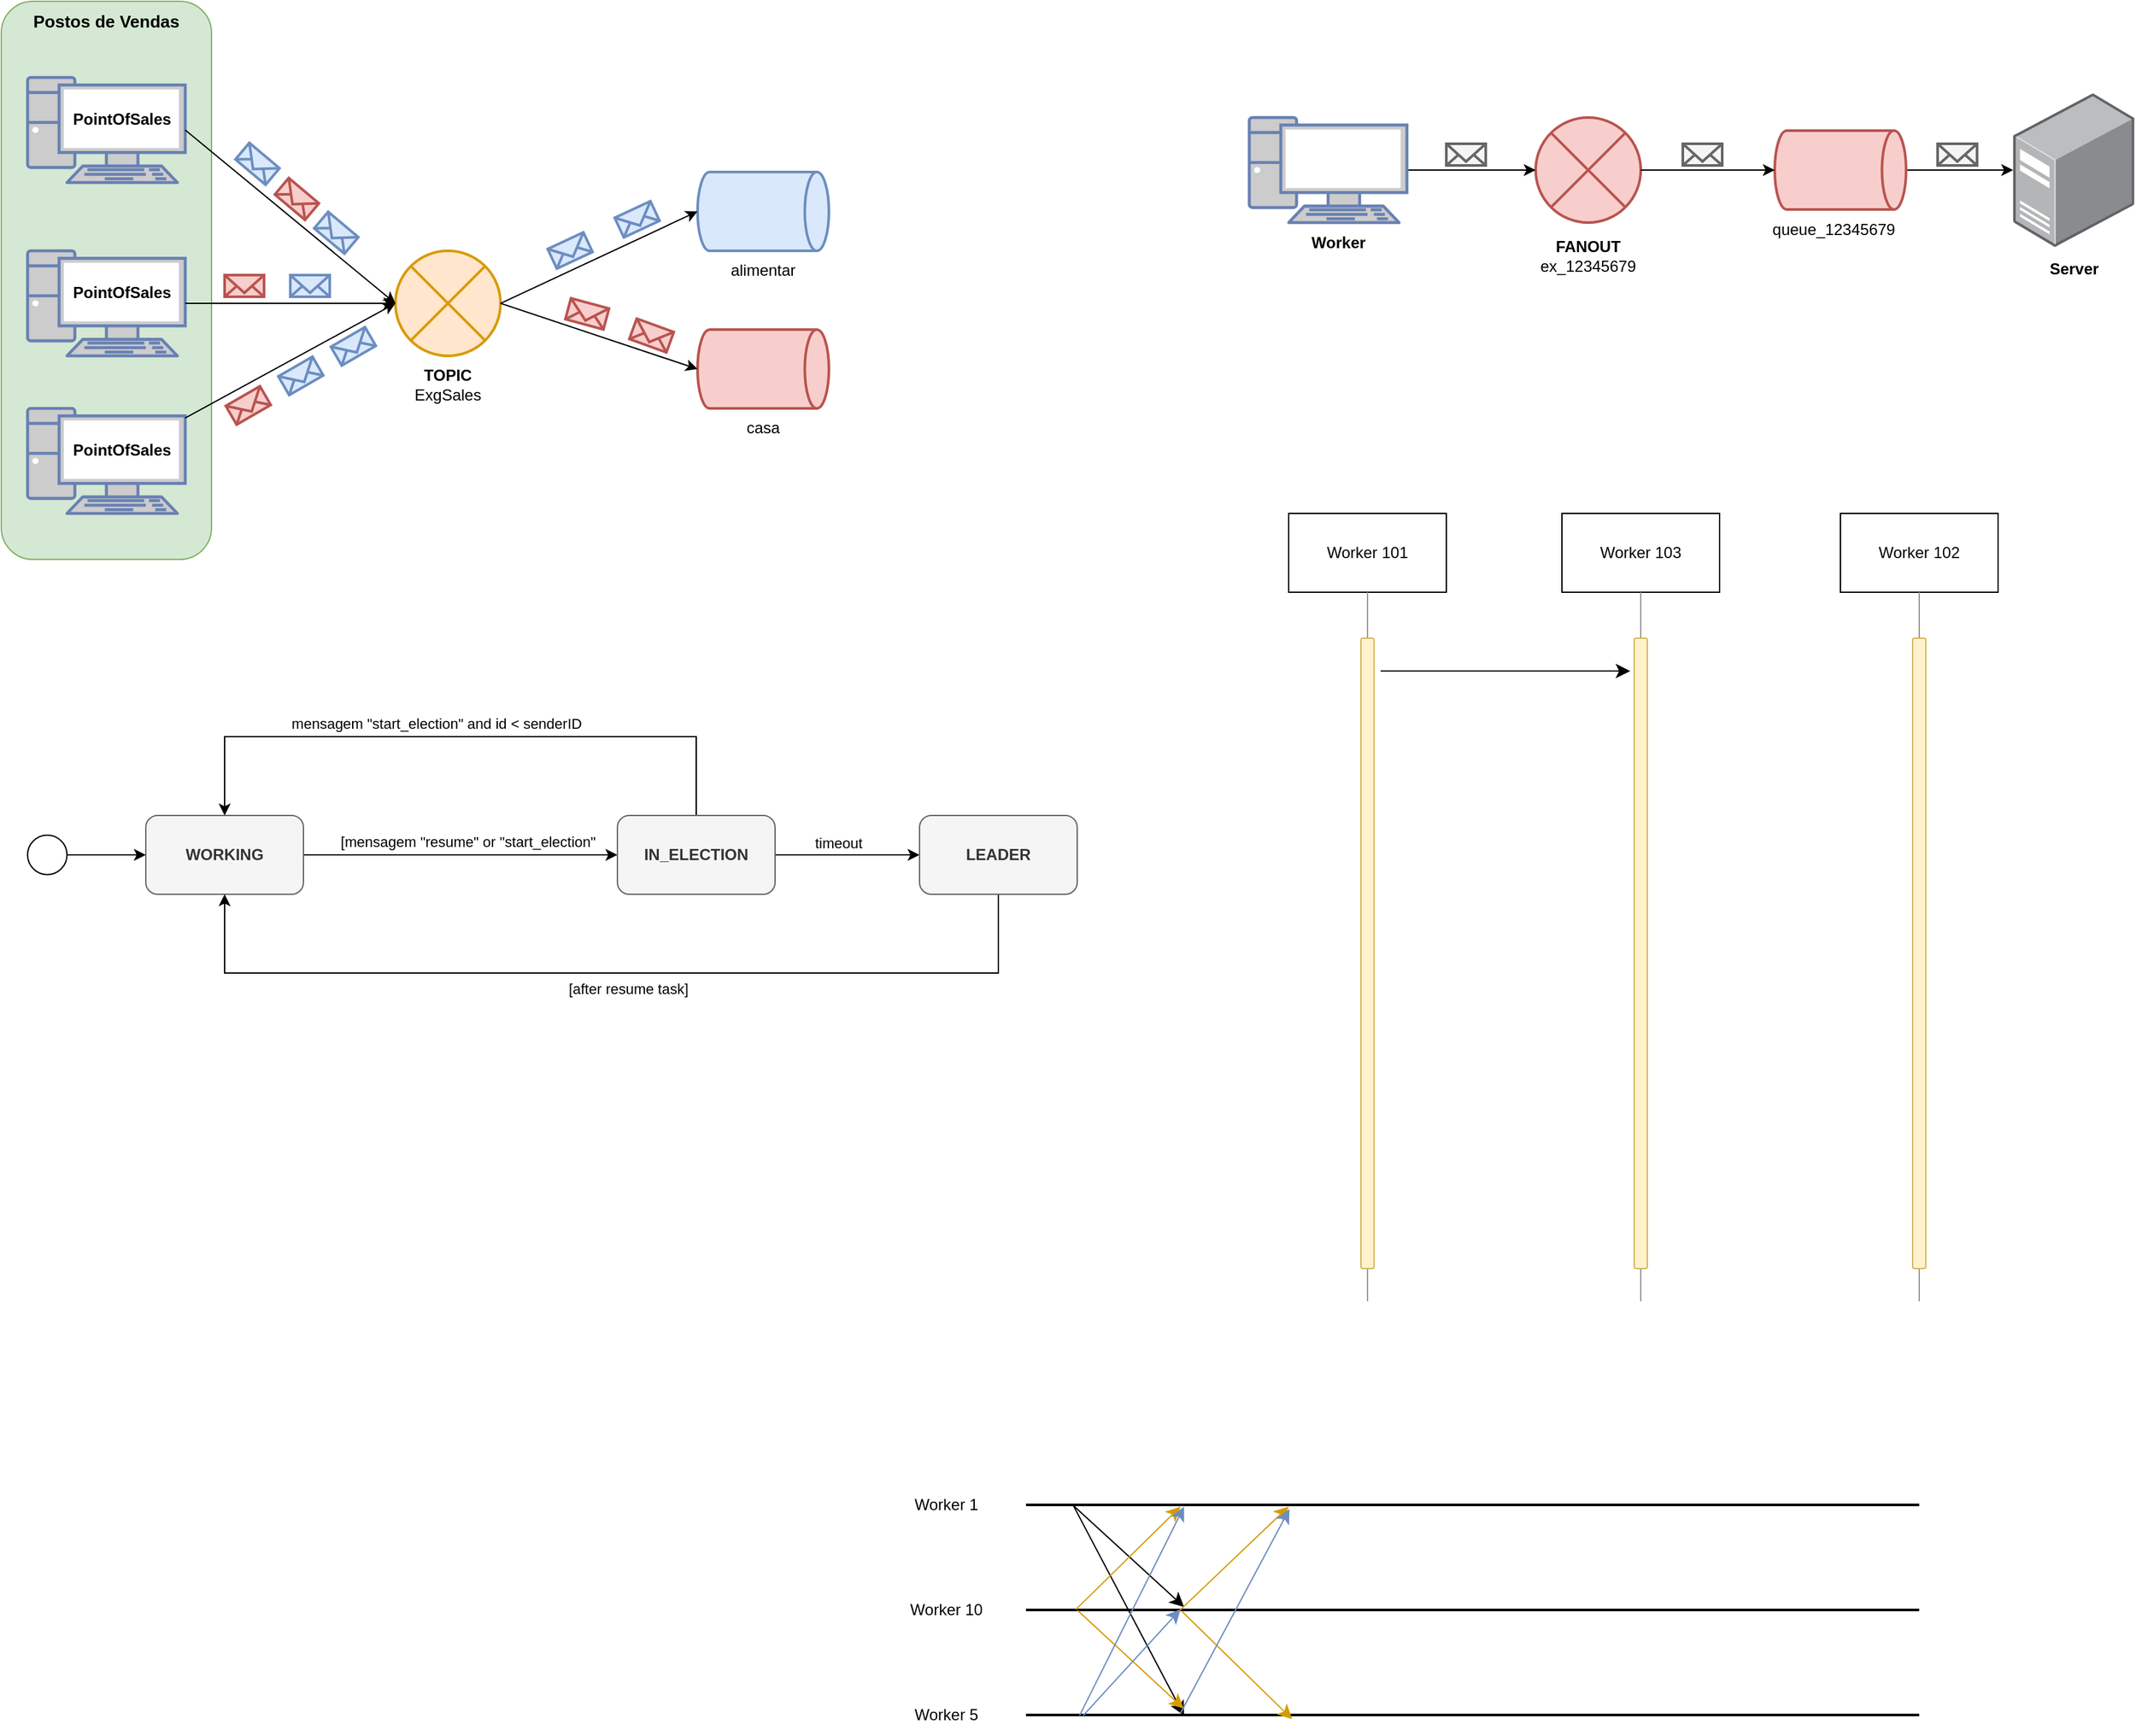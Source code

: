 <mxfile version="22.1.8" type="device">
  <diagram name="Page-1" id="a8V_CfgVgJXDA10CIf-b">
    <mxGraphModel dx="1304" dy="720" grid="1" gridSize="10" guides="1" tooltips="1" connect="1" arrows="1" fold="1" page="1" pageScale="1" pageWidth="850" pageHeight="1100" math="0" shadow="0">
      <root>
        <mxCell id="0" />
        <mxCell id="1" parent="0" />
        <mxCell id="sj15twGNSAmVVpdZNBT5-38" value="" style="rounded=1;whiteSpace=wrap;html=1;rotation=90;fillColor=#d5e8d4;strokeColor=#82b366;" parent="1" vertex="1">
          <mxGeometry x="-72.5" y="142.5" width="425" height="160" as="geometry" />
        </mxCell>
        <mxCell id="sj15twGNSAmVVpdZNBT5-4" value="&lt;font style=&quot;font-size: 13px;&quot;&gt;Postos de Vendas&lt;/font&gt;" style="text;html=1;strokeColor=none;fillColor=none;align=center;verticalAlign=middle;whiteSpace=wrap;rounded=0;fontStyle=1" parent="1" vertex="1">
          <mxGeometry x="80" y="10" width="120" height="30" as="geometry" />
        </mxCell>
        <mxCell id="sj15twGNSAmVVpdZNBT5-6" value="" style="group" parent="1" vertex="1" connectable="0">
          <mxGeometry x="80" y="68" width="120" height="80" as="geometry" />
        </mxCell>
        <mxCell id="sj15twGNSAmVVpdZNBT5-1" value="" style="fontColor=#0066CC;verticalAlign=top;verticalLabelPosition=bottom;labelPosition=center;align=center;html=1;outlineConnect=0;fillColor=#CCCCCC;strokeColor=#6881B3;gradientColor=none;gradientDirection=north;strokeWidth=2;shape=mxgraph.networks.pc;" parent="sj15twGNSAmVVpdZNBT5-6" vertex="1">
          <mxGeometry width="120" height="80" as="geometry" />
        </mxCell>
        <mxCell id="sj15twGNSAmVVpdZNBT5-5" value="&lt;b&gt;PointOfSales&lt;/b&gt;" style="text;html=1;strokeColor=none;fillColor=none;align=center;verticalAlign=middle;whiteSpace=wrap;rounded=0;" parent="sj15twGNSAmVVpdZNBT5-6" vertex="1">
          <mxGeometry x="42" y="17" width="60" height="30" as="geometry" />
        </mxCell>
        <mxCell id="sj15twGNSAmVVpdZNBT5-7" value="" style="group" parent="1" vertex="1" connectable="0">
          <mxGeometry x="80" y="200" width="120" height="80" as="geometry" />
        </mxCell>
        <mxCell id="sj15twGNSAmVVpdZNBT5-8" value="" style="fontColor=#0066CC;verticalAlign=top;verticalLabelPosition=bottom;labelPosition=center;align=center;html=1;outlineConnect=0;fillColor=#CCCCCC;strokeColor=#6881B3;gradientColor=none;gradientDirection=north;strokeWidth=2;shape=mxgraph.networks.pc;" parent="sj15twGNSAmVVpdZNBT5-7" vertex="1">
          <mxGeometry width="120" height="80" as="geometry" />
        </mxCell>
        <mxCell id="sj15twGNSAmVVpdZNBT5-9" value="&lt;b&gt;PointOfSales&lt;/b&gt;" style="text;html=1;strokeColor=none;fillColor=none;align=center;verticalAlign=middle;whiteSpace=wrap;rounded=0;" parent="sj15twGNSAmVVpdZNBT5-7" vertex="1">
          <mxGeometry x="42" y="17" width="60" height="30" as="geometry" />
        </mxCell>
        <mxCell id="sj15twGNSAmVVpdZNBT5-10" value="" style="group" parent="1" vertex="1" connectable="0">
          <mxGeometry x="80" y="320" width="120" height="80" as="geometry" />
        </mxCell>
        <mxCell id="sj15twGNSAmVVpdZNBT5-11" value="" style="fontColor=#0066CC;verticalAlign=top;verticalLabelPosition=bottom;labelPosition=center;align=center;html=1;outlineConnect=0;fillColor=#CCCCCC;strokeColor=#6881B3;gradientColor=none;gradientDirection=north;strokeWidth=2;shape=mxgraph.networks.pc;" parent="sj15twGNSAmVVpdZNBT5-10" vertex="1">
          <mxGeometry width="120" height="80" as="geometry" />
        </mxCell>
        <mxCell id="sj15twGNSAmVVpdZNBT5-12" value="&lt;b&gt;PointOfSales&lt;/b&gt;" style="text;html=1;strokeColor=none;fillColor=none;align=center;verticalAlign=middle;whiteSpace=wrap;rounded=0;" parent="sj15twGNSAmVVpdZNBT5-10" vertex="1">
          <mxGeometry x="42" y="17" width="60" height="30" as="geometry" />
        </mxCell>
        <mxCell id="sj15twGNSAmVVpdZNBT5-16" value="&lt;" style="group" parent="1" vertex="1" connectable="0">
          <mxGeometry x="360" y="200" width="80" height="80" as="geometry" />
        </mxCell>
        <mxCell id="sj15twGNSAmVVpdZNBT5-13" value="" style="ellipse;whiteSpace=wrap;html=1;aspect=fixed;fillColor=#ffe6cc;strokeColor=#d79b00;strokeWidth=2;" parent="sj15twGNSAmVVpdZNBT5-16" vertex="1">
          <mxGeometry width="80" height="80" as="geometry" />
        </mxCell>
        <mxCell id="sj15twGNSAmVVpdZNBT5-14" value="" style="endArrow=none;html=1;rounded=0;entryX=1;entryY=0;entryDx=0;entryDy=0;exitX=0;exitY=1;exitDx=0;exitDy=0;strokeColor=#D79B00;strokeWidth=2;" parent="sj15twGNSAmVVpdZNBT5-16" source="sj15twGNSAmVVpdZNBT5-13" target="sj15twGNSAmVVpdZNBT5-13" edge="1">
          <mxGeometry width="50" height="50" relative="1" as="geometry">
            <mxPoint x="15" y="70" as="sourcePoint" />
            <mxPoint x="65" y="20" as="targetPoint" />
          </mxGeometry>
        </mxCell>
        <mxCell id="sj15twGNSAmVVpdZNBT5-15" value="" style="endArrow=none;html=1;rounded=0;entryX=1;entryY=1;entryDx=0;entryDy=0;exitX=0;exitY=0;exitDx=0;exitDy=0;strokeColor=#D79B00;strokeWidth=2;" parent="sj15twGNSAmVVpdZNBT5-16" source="sj15twGNSAmVVpdZNBT5-13" target="sj15twGNSAmVVpdZNBT5-13" edge="1">
          <mxGeometry width="50" height="50" relative="1" as="geometry">
            <mxPoint x="-40" y="140" as="sourcePoint" />
            <mxPoint x="10" y="90" as="targetPoint" />
          </mxGeometry>
        </mxCell>
        <mxCell id="sj15twGNSAmVVpdZNBT5-18" value="&lt;b&gt;TOPIC&lt;/b&gt;&lt;br&gt;ExgSales" style="text;html=1;strokeColor=none;fillColor=none;align=center;verticalAlign=middle;whiteSpace=wrap;rounded=0;" parent="1" vertex="1">
          <mxGeometry x="370" y="287" width="60" height="30" as="geometry" />
        </mxCell>
        <mxCell id="sj15twGNSAmVVpdZNBT5-20" style="rounded=0;orthogonalLoop=1;jettySize=auto;html=1;exitX=1;exitY=0.5;exitDx=0;exitDy=0;exitPerimeter=0;entryX=0;entryY=0.5;entryDx=0;entryDy=0;" parent="1" source="sj15twGNSAmVVpdZNBT5-1" target="sj15twGNSAmVVpdZNBT5-13" edge="1">
          <mxGeometry relative="1" as="geometry" />
        </mxCell>
        <mxCell id="sj15twGNSAmVVpdZNBT5-22" value="" style="endArrow=classic;html=1;rounded=0;exitX=1;exitY=0.5;exitDx=0;exitDy=0;exitPerimeter=0;entryX=0;entryY=0.5;entryDx=0;entryDy=0;" parent="1" source="sj15twGNSAmVVpdZNBT5-8" target="sj15twGNSAmVVpdZNBT5-13" edge="1">
          <mxGeometry width="50" height="50" relative="1" as="geometry">
            <mxPoint x="280" y="350" as="sourcePoint" />
            <mxPoint x="430" y="460" as="targetPoint" />
          </mxGeometry>
        </mxCell>
        <mxCell id="sj15twGNSAmVVpdZNBT5-23" value="" style="endArrow=classic;html=1;rounded=0;entryX=0;entryY=0.5;entryDx=0;entryDy=0;" parent="1" source="sj15twGNSAmVVpdZNBT5-11" target="sj15twGNSAmVVpdZNBT5-13" edge="1">
          <mxGeometry width="50" height="50" relative="1" as="geometry">
            <mxPoint x="400" y="320" as="sourcePoint" />
            <mxPoint x="450" y="270" as="targetPoint" />
          </mxGeometry>
        </mxCell>
        <mxCell id="sj15twGNSAmVVpdZNBT5-27" value="" style="strokeWidth=2;html=1;shape=mxgraph.flowchart.direct_data;whiteSpace=wrap;fillColor=#dae8fc;strokeColor=#6c8ebf;" parent="1" vertex="1">
          <mxGeometry x="590" y="140" width="100" height="60" as="geometry" />
        </mxCell>
        <mxCell id="sj15twGNSAmVVpdZNBT5-28" value="alimentar" style="text;html=1;strokeColor=none;fillColor=none;align=center;verticalAlign=middle;whiteSpace=wrap;rounded=0;" parent="1" vertex="1">
          <mxGeometry x="610" y="200" width="60" height="30" as="geometry" />
        </mxCell>
        <mxCell id="sj15twGNSAmVVpdZNBT5-29" value="casa" style="text;html=1;strokeColor=none;fillColor=none;align=center;verticalAlign=middle;whiteSpace=wrap;rounded=0;" parent="1" vertex="1">
          <mxGeometry x="610" y="320" width="60" height="30" as="geometry" />
        </mxCell>
        <mxCell id="sj15twGNSAmVVpdZNBT5-30" value="" style="strokeWidth=2;html=1;shape=mxgraph.flowchart.direct_data;whiteSpace=wrap;fillColor=#f8cecc;strokeColor=#b85450;" parent="1" vertex="1">
          <mxGeometry x="590" y="260" width="100" height="60" as="geometry" />
        </mxCell>
        <mxCell id="sj15twGNSAmVVpdZNBT5-31" value="" style="endArrow=classic;html=1;rounded=0;exitX=1;exitY=0.5;exitDx=0;exitDy=0;entryX=0;entryY=0.5;entryDx=0;entryDy=0;entryPerimeter=0;" parent="1" source="sj15twGNSAmVVpdZNBT5-13" target="sj15twGNSAmVVpdZNBT5-27" edge="1">
          <mxGeometry width="50" height="50" relative="1" as="geometry">
            <mxPoint x="470" y="180" as="sourcePoint" />
            <mxPoint x="520" y="130" as="targetPoint" />
          </mxGeometry>
        </mxCell>
        <mxCell id="sj15twGNSAmVVpdZNBT5-32" value="" style="endArrow=classic;html=1;rounded=0;exitX=1;exitY=0.5;exitDx=0;exitDy=0;entryX=0;entryY=0.5;entryDx=0;entryDy=0;entryPerimeter=0;" parent="1" source="sj15twGNSAmVVpdZNBT5-13" target="sj15twGNSAmVVpdZNBT5-30" edge="1">
          <mxGeometry width="50" height="50" relative="1" as="geometry">
            <mxPoint x="490" y="420" as="sourcePoint" />
            <mxPoint x="540" y="370" as="targetPoint" />
          </mxGeometry>
        </mxCell>
        <mxCell id="sj15twGNSAmVVpdZNBT5-33" value="" style="html=1;verticalLabelPosition=bottom;align=center;labelBackgroundColor=#ffffff;verticalAlign=top;strokeWidth=2;strokeColor=#6c8ebf;shadow=0;dashed=0;shape=mxgraph.ios7.icons.mail;rotation=40;fillColor=#dae8fc;" parent="1" vertex="1">
          <mxGeometry x="300" y="178" width="30" height="16.5" as="geometry" />
        </mxCell>
        <mxCell id="sj15twGNSAmVVpdZNBT5-34" value="" style="html=1;verticalLabelPosition=bottom;align=center;labelBackgroundColor=#ffffff;verticalAlign=top;strokeWidth=2;strokeColor=#6c8ebf;shadow=0;dashed=0;shape=mxgraph.ios7.icons.mail;rotation=0;fillColor=#dae8fc;" parent="1" vertex="1">
          <mxGeometry x="280" y="218.5" width="30" height="16.5" as="geometry" />
        </mxCell>
        <mxCell id="sj15twGNSAmVVpdZNBT5-36" value="" style="html=1;verticalLabelPosition=bottom;align=center;labelBackgroundColor=#ffffff;verticalAlign=top;strokeWidth=2;strokeColor=#b85450;shadow=0;dashed=0;shape=mxgraph.ios7.icons.mail;rotation=-30;fillColor=#f8cecc;" parent="1" vertex="1">
          <mxGeometry x="233" y="309.5" width="30" height="16.5" as="geometry" />
        </mxCell>
        <mxCell id="sj15twGNSAmVVpdZNBT5-39" value="" style="html=1;verticalLabelPosition=bottom;align=center;labelBackgroundColor=#ffffff;verticalAlign=top;strokeWidth=2;strokeColor=#b85450;shadow=0;dashed=0;shape=mxgraph.ios7.icons.mail;rotation=0;fillColor=#f8cecc;" parent="1" vertex="1">
          <mxGeometry x="230" y="218.5" width="30" height="16.5" as="geometry" />
        </mxCell>
        <mxCell id="sj15twGNSAmVVpdZNBT5-40" value="" style="html=1;verticalLabelPosition=bottom;align=center;labelBackgroundColor=#ffffff;verticalAlign=top;strokeWidth=2;strokeColor=#b85450;shadow=0;dashed=0;shape=mxgraph.ios7.icons.mail;rotation=40;fillColor=#f8cecc;" parent="1" vertex="1">
          <mxGeometry x="270" y="152.25" width="30" height="16.5" as="geometry" />
        </mxCell>
        <mxCell id="sj15twGNSAmVVpdZNBT5-41" value="" style="html=1;verticalLabelPosition=bottom;align=center;labelBackgroundColor=#ffffff;verticalAlign=top;strokeWidth=2;strokeColor=#6c8ebf;shadow=0;dashed=0;shape=mxgraph.ios7.icons.mail;rotation=40;fillColor=#dae8fc;" parent="1" vertex="1">
          <mxGeometry x="240" y="125.5" width="30" height="16.5" as="geometry" />
        </mxCell>
        <mxCell id="sj15twGNSAmVVpdZNBT5-42" value="" style="html=1;verticalLabelPosition=bottom;align=center;labelBackgroundColor=#ffffff;verticalAlign=top;strokeWidth=2;strokeColor=#6c8ebf;shadow=0;dashed=0;shape=mxgraph.ios7.icons.mail;rotation=-30;fillColor=#dae8fc;" parent="1" vertex="1">
          <mxGeometry x="273" y="287" width="30" height="16.5" as="geometry" />
        </mxCell>
        <mxCell id="sj15twGNSAmVVpdZNBT5-43" value="" style="html=1;verticalLabelPosition=bottom;align=center;labelBackgroundColor=#ffffff;verticalAlign=top;strokeWidth=2;strokeColor=#6c8ebf;shadow=0;dashed=0;shape=mxgraph.ios7.icons.mail;rotation=-30;fillColor=#dae8fc;" parent="1" vertex="1">
          <mxGeometry x="313" y="264.5" width="30" height="16.5" as="geometry" />
        </mxCell>
        <mxCell id="sj15twGNSAmVVpdZNBT5-44" value="" style="html=1;verticalLabelPosition=bottom;align=center;labelBackgroundColor=#ffffff;verticalAlign=top;strokeWidth=2;strokeColor=#6c8ebf;shadow=0;dashed=0;shape=mxgraph.ios7.icons.mail;rotation=-25;fillColor=#dae8fc;" parent="1" vertex="1">
          <mxGeometry x="529" y="167.75" width="30" height="16.5" as="geometry" />
        </mxCell>
        <mxCell id="sj15twGNSAmVVpdZNBT5-45" value="" style="html=1;verticalLabelPosition=bottom;align=center;labelBackgroundColor=#ffffff;verticalAlign=top;strokeWidth=2;strokeColor=#6c8ebf;shadow=0;dashed=0;shape=mxgraph.ios7.icons.mail;rotation=-25;fillColor=#dae8fc;" parent="1" vertex="1">
          <mxGeometry x="478" y="191.5" width="30" height="16.5" as="geometry" />
        </mxCell>
        <mxCell id="sj15twGNSAmVVpdZNBT5-46" value="" style="html=1;verticalLabelPosition=bottom;align=center;labelBackgroundColor=#ffffff;verticalAlign=top;strokeWidth=2;strokeColor=#b85450;shadow=0;dashed=0;shape=mxgraph.ios7.icons.mail;rotation=20;fillColor=#f8cecc;" parent="1" vertex="1">
          <mxGeometry x="540" y="256.25" width="30" height="16.5" as="geometry" />
        </mxCell>
        <mxCell id="sj15twGNSAmVVpdZNBT5-47" value="" style="html=1;verticalLabelPosition=bottom;align=center;labelBackgroundColor=#ffffff;verticalAlign=top;strokeWidth=2;strokeColor=#b85450;shadow=0;dashed=0;shape=mxgraph.ios7.icons.mail;rotation=15;fillColor=#f8cecc;" parent="1" vertex="1">
          <mxGeometry x="491" y="239.75" width="30" height="16.5" as="geometry" />
        </mxCell>
        <mxCell id="6Te6nSp6kvVZIFbg21yk-3" value="&lt;" style="group" parent="1" vertex="1" connectable="0">
          <mxGeometry x="1228" y="98.5" width="80" height="80" as="geometry" />
        </mxCell>
        <mxCell id="6Te6nSp6kvVZIFbg21yk-4" value="" style="ellipse;whiteSpace=wrap;html=1;aspect=fixed;fillColor=#f8cecc;strokeColor=#b85450;strokeWidth=2;" parent="6Te6nSp6kvVZIFbg21yk-3" vertex="1">
          <mxGeometry width="80" height="80" as="geometry" />
        </mxCell>
        <mxCell id="6Te6nSp6kvVZIFbg21yk-5" value="" style="endArrow=none;html=1;rounded=0;entryX=1;entryY=0;entryDx=0;entryDy=0;exitX=0;exitY=1;exitDx=0;exitDy=0;strokeColor=#B85450;strokeWidth=2;fillColor=#d5e8d4;elbow=vertical;" parent="6Te6nSp6kvVZIFbg21yk-3" source="6Te6nSp6kvVZIFbg21yk-4" target="6Te6nSp6kvVZIFbg21yk-4" edge="1">
          <mxGeometry width="50" height="50" relative="1" as="geometry">
            <mxPoint x="15" y="70" as="sourcePoint" />
            <mxPoint x="65" y="20" as="targetPoint" />
          </mxGeometry>
        </mxCell>
        <mxCell id="6Te6nSp6kvVZIFbg21yk-6" value="" style="endArrow=none;html=1;rounded=0;entryX=1;entryY=1;entryDx=0;entryDy=0;exitX=0;exitY=0;exitDx=0;exitDy=0;strokeColor=#b85450;strokeWidth=2;elbow=vertical;fillColor=#f8cecc;" parent="6Te6nSp6kvVZIFbg21yk-3" source="6Te6nSp6kvVZIFbg21yk-4" target="6Te6nSp6kvVZIFbg21yk-4" edge="1">
          <mxGeometry width="50" height="50" relative="1" as="geometry">
            <mxPoint x="-40" y="140" as="sourcePoint" />
            <mxPoint x="10" y="90" as="targetPoint" />
          </mxGeometry>
        </mxCell>
        <mxCell id="6Te6nSp6kvVZIFbg21yk-7" value="&lt;b&gt;FANOUT&lt;/b&gt;&lt;br&gt;ex_12345679" style="text;html=1;strokeColor=none;fillColor=none;align=center;verticalAlign=middle;whiteSpace=wrap;rounded=0;" parent="1" vertex="1">
          <mxGeometry x="1238" y="188.5" width="60" height="30" as="geometry" />
        </mxCell>
        <mxCell id="6Te6nSp6kvVZIFbg21yk-17" style="edgeStyle=orthogonalEdgeStyle;rounded=0;orthogonalLoop=1;jettySize=auto;html=1;" parent="1" source="6Te6nSp6kvVZIFbg21yk-8" target="6Te6nSp6kvVZIFbg21yk-16" edge="1">
          <mxGeometry relative="1" as="geometry" />
        </mxCell>
        <mxCell id="6Te6nSp6kvVZIFbg21yk-8" value="" style="strokeWidth=2;html=1;shape=mxgraph.flowchart.direct_data;whiteSpace=wrap;fillColor=#f8cecc;strokeColor=#b85450;" parent="1" vertex="1">
          <mxGeometry x="1410" y="108.5" width="100" height="60" as="geometry" />
        </mxCell>
        <mxCell id="6Te6nSp6kvVZIFbg21yk-9" value="queue_12345679" style="text;html=1;strokeColor=none;fillColor=none;align=center;verticalAlign=middle;whiteSpace=wrap;rounded=0;" parent="1" vertex="1">
          <mxGeometry x="1390" y="168.5" width="130" height="30" as="geometry" />
        </mxCell>
        <mxCell id="6Te6nSp6kvVZIFbg21yk-10" style="edgeStyle=orthogonalEdgeStyle;rounded=0;orthogonalLoop=1;jettySize=auto;html=1;entryX=0;entryY=0.5;entryDx=0;entryDy=0;entryPerimeter=0;" parent="1" source="6Te6nSp6kvVZIFbg21yk-4" target="6Te6nSp6kvVZIFbg21yk-8" edge="1">
          <mxGeometry relative="1" as="geometry" />
        </mxCell>
        <mxCell id="6Te6nSp6kvVZIFbg21yk-11" value="" style="html=1;verticalLabelPosition=bottom;align=center;labelBackgroundColor=#ffffff;verticalAlign=top;strokeWidth=2;strokeColor=#666666;shadow=0;dashed=0;shape=mxgraph.ios7.icons.mail;rotation=0;fillColor=#f5f5f5;fontColor=#333333;" parent="1" vertex="1">
          <mxGeometry x="1340" y="118.5" width="30" height="16.5" as="geometry" />
        </mxCell>
        <mxCell id="6Te6nSp6kvVZIFbg21yk-14" style="edgeStyle=orthogonalEdgeStyle;rounded=0;orthogonalLoop=1;jettySize=auto;html=1;entryX=0;entryY=0.5;entryDx=0;entryDy=0;" parent="1" source="6Te6nSp6kvVZIFbg21yk-12" target="6Te6nSp6kvVZIFbg21yk-4" edge="1">
          <mxGeometry relative="1" as="geometry" />
        </mxCell>
        <mxCell id="6Te6nSp6kvVZIFbg21yk-12" value="" style="fontColor=#0066CC;verticalAlign=top;verticalLabelPosition=bottom;labelPosition=center;align=center;html=1;outlineConnect=0;fillColor=#CCCCCC;strokeColor=#6881B3;gradientColor=none;gradientDirection=north;strokeWidth=2;shape=mxgraph.networks.pc;" parent="1" vertex="1">
          <mxGeometry x="1010" y="98.5" width="120" height="80" as="geometry" />
        </mxCell>
        <mxCell id="6Te6nSp6kvVZIFbg21yk-13" value="Worker" style="text;html=1;strokeColor=none;fillColor=none;align=center;verticalAlign=middle;whiteSpace=wrap;rounded=0;fontStyle=1" parent="1" vertex="1">
          <mxGeometry x="1048" y="178.5" width="60" height="30" as="geometry" />
        </mxCell>
        <mxCell id="6Te6nSp6kvVZIFbg21yk-15" value="" style="html=1;verticalLabelPosition=bottom;align=center;labelBackgroundColor=#ffffff;verticalAlign=top;strokeWidth=2;strokeColor=#666666;shadow=0;dashed=0;shape=mxgraph.ios7.icons.mail;rotation=0;fillColor=#f5f5f5;fontColor=#333333;" parent="1" vertex="1">
          <mxGeometry x="1160" y="118.5" width="30" height="16.5" as="geometry" />
        </mxCell>
        <mxCell id="6Te6nSp6kvVZIFbg21yk-16" value="" style="image;points=[];aspect=fixed;html=1;align=center;shadow=0;dashed=0;image=img/lib/allied_telesis/computer_and_terminals/Server_Desktop.svg;" parent="1" vertex="1">
          <mxGeometry x="1591.5" y="80" width="92.3" height="117" as="geometry" />
        </mxCell>
        <mxCell id="6Te6nSp6kvVZIFbg21yk-18" value="" style="html=1;verticalLabelPosition=bottom;align=center;labelBackgroundColor=#ffffff;verticalAlign=top;strokeWidth=2;strokeColor=#666666;shadow=0;dashed=0;shape=mxgraph.ios7.icons.mail;rotation=0;fillColor=#f5f5f5;fontColor=#333333;" parent="1" vertex="1">
          <mxGeometry x="1534" y="118.5" width="30" height="16.5" as="geometry" />
        </mxCell>
        <mxCell id="6Te6nSp6kvVZIFbg21yk-19" value="Server" style="text;html=1;strokeColor=none;fillColor=none;align=center;verticalAlign=middle;whiteSpace=wrap;rounded=0;fontStyle=1" parent="1" vertex="1">
          <mxGeometry x="1607.65" y="198.5" width="60" height="30" as="geometry" />
        </mxCell>
        <mxCell id="6Te6nSp6kvVZIFbg21yk-23" style="edgeStyle=orthogonalEdgeStyle;rounded=0;orthogonalLoop=1;jettySize=auto;html=1;entryX=0;entryY=0.5;entryDx=0;entryDy=0;" parent="1" source="6Te6nSp6kvVZIFbg21yk-20" target="6Te6nSp6kvVZIFbg21yk-21" edge="1">
          <mxGeometry relative="1" as="geometry">
            <Array as="points" />
          </mxGeometry>
        </mxCell>
        <mxCell id="6Te6nSp6kvVZIFbg21yk-24" value="[mensagem &quot;resume&quot; or &quot;start_election&quot;" style="edgeLabel;html=1;align=center;verticalAlign=middle;resizable=0;points=[];" parent="6Te6nSp6kvVZIFbg21yk-23" vertex="1" connectable="0">
          <mxGeometry x="0.077" relative="1" as="geometry">
            <mxPoint x="-4" y="-10" as="offset" />
          </mxGeometry>
        </mxCell>
        <mxCell id="6Te6nSp6kvVZIFbg21yk-20" value="WORKING" style="rounded=1;whiteSpace=wrap;html=1;fillColor=#f5f5f5;fontColor=#333333;strokeColor=#666666;fontStyle=1" parent="1" vertex="1">
          <mxGeometry x="170" y="630" width="120" height="60" as="geometry" />
        </mxCell>
        <mxCell id="6Te6nSp6kvVZIFbg21yk-25" style="edgeStyle=orthogonalEdgeStyle;rounded=0;orthogonalLoop=1;jettySize=auto;html=1;entryX=0;entryY=0.5;entryDx=0;entryDy=0;exitX=1;exitY=0.5;exitDx=0;exitDy=0;" parent="1" source="6Te6nSp6kvVZIFbg21yk-21" target="6Te6nSp6kvVZIFbg21yk-22" edge="1">
          <mxGeometry relative="1" as="geometry">
            <Array as="points">
              <mxPoint x="580" y="660" />
              <mxPoint x="580" y="660" />
            </Array>
          </mxGeometry>
        </mxCell>
        <mxCell id="6Te6nSp6kvVZIFbg21yk-26" value="timeout" style="edgeLabel;html=1;align=center;verticalAlign=middle;resizable=0;points=[];" parent="6Te6nSp6kvVZIFbg21yk-25" vertex="1" connectable="0">
          <mxGeometry x="0.268" y="-1" relative="1" as="geometry">
            <mxPoint x="29" y="-10" as="offset" />
          </mxGeometry>
        </mxCell>
        <mxCell id="6Te6nSp6kvVZIFbg21yk-27" style="edgeStyle=orthogonalEdgeStyle;rounded=0;orthogonalLoop=1;jettySize=auto;html=1;entryX=0.5;entryY=0;entryDx=0;entryDy=0;exitX=0.5;exitY=0;exitDx=0;exitDy=0;" parent="1" target="6Te6nSp6kvVZIFbg21yk-20" edge="1" source="6Te6nSp6kvVZIFbg21yk-21">
          <mxGeometry relative="1" as="geometry">
            <mxPoint x="175" y="790" as="sourcePoint" />
            <Array as="points">
              <mxPoint x="589" y="570" />
              <mxPoint x="230" y="570" />
            </Array>
          </mxGeometry>
        </mxCell>
        <mxCell id="6Te6nSp6kvVZIFbg21yk-28" value="mensagem &quot;start_election&quot; and id &amp;lt; senderID" style="edgeLabel;html=1;align=center;verticalAlign=middle;resizable=0;points=[];" parent="6Te6nSp6kvVZIFbg21yk-27" vertex="1" connectable="0">
          <mxGeometry x="-0.045" relative="1" as="geometry">
            <mxPoint x="-30" y="-10" as="offset" />
          </mxGeometry>
        </mxCell>
        <mxCell id="6Te6nSp6kvVZIFbg21yk-21" value="IN_ELECTION" style="rounded=1;whiteSpace=wrap;html=1;fillColor=#f5f5f5;fontColor=#333333;strokeColor=#666666;fontStyle=1" parent="1" vertex="1">
          <mxGeometry x="529" y="630" width="120" height="60" as="geometry" />
        </mxCell>
        <mxCell id="MmM8YUKKUtYn1LZqMP53-3" style="edgeStyle=orthogonalEdgeStyle;rounded=0;orthogonalLoop=1;jettySize=auto;html=1;entryX=0.5;entryY=1;entryDx=0;entryDy=0;" edge="1" parent="1" source="6Te6nSp6kvVZIFbg21yk-22" target="6Te6nSp6kvVZIFbg21yk-20">
          <mxGeometry relative="1" as="geometry">
            <Array as="points">
              <mxPoint x="819" y="750" />
              <mxPoint x="230" y="750" />
            </Array>
          </mxGeometry>
        </mxCell>
        <mxCell id="MmM8YUKKUtYn1LZqMP53-4" value="[after resume task]" style="edgeLabel;html=1;align=center;verticalAlign=middle;resizable=0;points=[];" vertex="1" connectable="0" parent="MmM8YUKKUtYn1LZqMP53-3">
          <mxGeometry x="0.532" y="-1" relative="1" as="geometry">
            <mxPoint x="201" y="13" as="offset" />
          </mxGeometry>
        </mxCell>
        <mxCell id="6Te6nSp6kvVZIFbg21yk-22" value="LEADER" style="rounded=1;whiteSpace=wrap;html=1;fillColor=#f5f5f5;fontColor=#333333;strokeColor=#666666;fontStyle=1" parent="1" vertex="1">
          <mxGeometry x="759" y="630" width="120" height="60" as="geometry" />
        </mxCell>
        <mxCell id="MmM8YUKKUtYn1LZqMP53-2" style="edgeStyle=orthogonalEdgeStyle;rounded=0;orthogonalLoop=1;jettySize=auto;html=1;entryX=0;entryY=0.5;entryDx=0;entryDy=0;" edge="1" parent="1" source="MmM8YUKKUtYn1LZqMP53-1" target="6Te6nSp6kvVZIFbg21yk-20">
          <mxGeometry relative="1" as="geometry" />
        </mxCell>
        <mxCell id="MmM8YUKKUtYn1LZqMP53-1" value="" style="ellipse;" vertex="1" parent="1">
          <mxGeometry x="80" y="645" width="30" height="30" as="geometry" />
        </mxCell>
        <mxCell id="MmM8YUKKUtYn1LZqMP53-5" value="Worker 101" style="rounded=0;whiteSpace=wrap;html=1;" vertex="1" parent="1">
          <mxGeometry x="1040" y="400" width="120" height="60" as="geometry" />
        </mxCell>
        <mxCell id="MmM8YUKKUtYn1LZqMP53-6" value="Worker 103" style="rounded=0;whiteSpace=wrap;html=1;" vertex="1" parent="1">
          <mxGeometry x="1248" y="400" width="120" height="60" as="geometry" />
        </mxCell>
        <mxCell id="MmM8YUKKUtYn1LZqMP53-8" value="Worker 102" style="rounded=0;whiteSpace=wrap;html=1;" vertex="1" parent="1">
          <mxGeometry x="1460" y="400" width="120" height="60" as="geometry" />
        </mxCell>
        <mxCell id="MmM8YUKKUtYn1LZqMP53-9" value="" style="verticalLabelPosition=bottom;shadow=0;dashed=0;align=center;html=1;verticalAlign=top;strokeWidth=1;shape=mxgraph.mockup.markup.line;strokeColor=#999999;direction=north;" vertex="1" parent="1">
          <mxGeometry x="1090" y="460" width="20" height="540" as="geometry" />
        </mxCell>
        <mxCell id="MmM8YUKKUtYn1LZqMP53-10" value="" style="verticalLabelPosition=bottom;shadow=0;dashed=0;align=center;html=1;verticalAlign=top;strokeWidth=1;shape=mxgraph.mockup.markup.line;strokeColor=#999999;direction=north;" vertex="1" parent="1">
          <mxGeometry x="1298" y="460" width="20" height="540" as="geometry" />
        </mxCell>
        <mxCell id="MmM8YUKKUtYn1LZqMP53-11" value="" style="verticalLabelPosition=bottom;shadow=0;dashed=0;align=center;html=1;verticalAlign=top;strokeWidth=1;shape=mxgraph.mockup.markup.line;strokeColor=#999999;direction=north;" vertex="1" parent="1">
          <mxGeometry x="1510" y="460" width="20" height="540" as="geometry" />
        </mxCell>
        <mxCell id="MmM8YUKKUtYn1LZqMP53-12" value="" style="rounded=1;whiteSpace=wrap;html=1;rotation=-90;fillColor=#fff2cc;strokeColor=#d6b656;" vertex="1" parent="1">
          <mxGeometry x="860" y="730" width="480" height="10" as="geometry" />
        </mxCell>
        <mxCell id="MmM8YUKKUtYn1LZqMP53-13" value="" style="rounded=1;whiteSpace=wrap;html=1;rotation=-90;fillColor=#fff2cc;strokeColor=#d6b656;" vertex="1" parent="1">
          <mxGeometry x="1068" y="730" width="480" height="10" as="geometry" />
        </mxCell>
        <mxCell id="MmM8YUKKUtYn1LZqMP53-14" value="" style="rounded=1;whiteSpace=wrap;html=1;rotation=-90;fillColor=#fff2cc;strokeColor=#d6b656;" vertex="1" parent="1">
          <mxGeometry x="1280" y="730" width="480" height="10" as="geometry" />
        </mxCell>
        <mxCell id="MmM8YUKKUtYn1LZqMP53-15" value="" style="edgeStyle=elbowEdgeStyle;elbow=vertical;endArrow=classic;html=1;curved=0;rounded=0;endSize=8;startSize=8;" edge="1" parent="1">
          <mxGeometry width="50" height="50" relative="1" as="geometry">
            <mxPoint x="1110" y="520" as="sourcePoint" />
            <mxPoint x="1300" y="520" as="targetPoint" />
          </mxGeometry>
        </mxCell>
        <mxCell id="MmM8YUKKUtYn1LZqMP53-16" value="" style="line;strokeWidth=2;html=1;" vertex="1" parent="1">
          <mxGeometry x="840" y="1150" width="680" height="10" as="geometry" />
        </mxCell>
        <mxCell id="MmM8YUKKUtYn1LZqMP53-17" value="" style="line;strokeWidth=2;html=1;" vertex="1" parent="1">
          <mxGeometry x="840" y="1230" width="680" height="10" as="geometry" />
        </mxCell>
        <mxCell id="MmM8YUKKUtYn1LZqMP53-19" value="" style="line;strokeWidth=2;html=1;" vertex="1" parent="1">
          <mxGeometry x="840" y="1310" width="680" height="10" as="geometry" />
        </mxCell>
        <mxCell id="MmM8YUKKUtYn1LZqMP53-21" value="" style="elbow=vertical;endArrow=classic;html=1;rounded=0;endSize=8;startSize=8;exitX=0.053;exitY=0.545;exitDx=0;exitDy=0;exitPerimeter=0;entryX=0.177;entryY=0.273;entryDx=0;entryDy=0;entryPerimeter=0;" edge="1" parent="1" source="MmM8YUKKUtYn1LZqMP53-16" target="MmM8YUKKUtYn1LZqMP53-17">
          <mxGeometry width="50" height="50" relative="1" as="geometry">
            <mxPoint x="1130" y="1090" as="sourcePoint" />
            <mxPoint x="1180" y="1040" as="targetPoint" />
          </mxGeometry>
        </mxCell>
        <mxCell id="MmM8YUKKUtYn1LZqMP53-22" value="" style="elbow=vertical;endArrow=classic;html=1;rounded=0;endSize=8;startSize=8;exitX=0.053;exitY=0.545;exitDx=0;exitDy=0;exitPerimeter=0;entryX=0.177;entryY=0.545;entryDx=0;entryDy=0;entryPerimeter=0;" edge="1" parent="1" source="MmM8YUKKUtYn1LZqMP53-16" target="MmM8YUKKUtYn1LZqMP53-19">
          <mxGeometry width="50" height="50" relative="1" as="geometry">
            <mxPoint x="890" y="1150" as="sourcePoint" />
            <mxPoint x="933" y="1230" as="targetPoint" />
          </mxGeometry>
        </mxCell>
        <mxCell id="MmM8YUKKUtYn1LZqMP53-23" value="" style="elbow=vertical;endArrow=classic;html=1;rounded=0;endSize=8;startSize=8;exitX=0.058;exitY=0.545;exitDx=0;exitDy=0;exitPerimeter=0;fillColor=#ffe6cc;strokeColor=#d79b00;" edge="1" parent="1" source="MmM8YUKKUtYn1LZqMP53-17">
          <mxGeometry width="50" height="50" relative="1" as="geometry">
            <mxPoint x="886" y="1165" as="sourcePoint" />
            <mxPoint x="960" y="1310" as="targetPoint" />
          </mxGeometry>
        </mxCell>
        <mxCell id="MmM8YUKKUtYn1LZqMP53-24" value="" style="elbow=vertical;endArrow=classic;html=1;rounded=0;endSize=8;startSize=8;exitX=0.056;exitY=0.455;exitDx=0;exitDy=0;exitPerimeter=0;entryX=0.173;entryY=0.636;entryDx=0;entryDy=0;entryPerimeter=0;fillColor=#ffe6cc;strokeColor=#d79b00;" edge="1" parent="1" source="MmM8YUKKUtYn1LZqMP53-17" target="MmM8YUKKUtYn1LZqMP53-16">
          <mxGeometry width="50" height="50" relative="1" as="geometry">
            <mxPoint x="889" y="1245" as="sourcePoint" />
            <mxPoint x="980" y="1335" as="targetPoint" />
          </mxGeometry>
        </mxCell>
        <mxCell id="MmM8YUKKUtYn1LZqMP53-25" value="" style="elbow=vertical;endArrow=classic;html=1;rounded=0;endSize=8;startSize=8;exitX=0.06;exitY=0.545;exitDx=0;exitDy=0;exitPerimeter=0;entryX=0.177;entryY=0.636;entryDx=0;entryDy=0;entryPerimeter=0;fillColor=#dae8fc;strokeColor=#6c8ebf;" edge="1" parent="1" source="MmM8YUKKUtYn1LZqMP53-19" target="MmM8YUKKUtYn1LZqMP53-16">
          <mxGeometry width="50" height="50" relative="1" as="geometry">
            <mxPoint x="889" y="1245" as="sourcePoint" />
            <mxPoint x="980" y="1335" as="targetPoint" />
          </mxGeometry>
        </mxCell>
        <mxCell id="MmM8YUKKUtYn1LZqMP53-26" value="" style="elbow=vertical;endArrow=classic;html=1;rounded=0;endSize=8;startSize=8;exitX=0.064;exitY=0.545;exitDx=0;exitDy=0;exitPerimeter=0;entryX=0.173;entryY=0.455;entryDx=0;entryDy=0;entryPerimeter=0;fillColor=#dae8fc;strokeColor=#6c8ebf;" edge="1" parent="1" source="MmM8YUKKUtYn1LZqMP53-19" target="MmM8YUKKUtYn1LZqMP53-17">
          <mxGeometry width="50" height="50" relative="1" as="geometry">
            <mxPoint x="891" y="1325" as="sourcePoint" />
            <mxPoint x="970" y="1166" as="targetPoint" />
          </mxGeometry>
        </mxCell>
        <mxCell id="MmM8YUKKUtYn1LZqMP53-27" value="Worker 1" style="text;html=1;strokeColor=none;fillColor=none;align=center;verticalAlign=middle;whiteSpace=wrap;rounded=0;" vertex="1" parent="1">
          <mxGeometry x="740" y="1140" width="79" height="30" as="geometry" />
        </mxCell>
        <mxCell id="MmM8YUKKUtYn1LZqMP53-28" value="Worker 10" style="text;html=1;strokeColor=none;fillColor=none;align=center;verticalAlign=middle;whiteSpace=wrap;rounded=0;" vertex="1" parent="1">
          <mxGeometry x="740" y="1220" width="79" height="30" as="geometry" />
        </mxCell>
        <mxCell id="MmM8YUKKUtYn1LZqMP53-29" value="Worker 5" style="text;html=1;strokeColor=none;fillColor=none;align=center;verticalAlign=middle;whiteSpace=wrap;rounded=0;" vertex="1" parent="1">
          <mxGeometry x="740" y="1300" width="79" height="30" as="geometry" />
        </mxCell>
        <mxCell id="MmM8YUKKUtYn1LZqMP53-30" value="" style="elbow=vertical;endArrow=classic;html=1;rounded=0;endSize=8;startSize=8;exitX=0.175;exitY=0.636;exitDx=0;exitDy=0;exitPerimeter=0;fillColor=#ffe6cc;strokeColor=#d79b00;entryX=0.298;entryY=0.818;entryDx=0;entryDy=0;entryPerimeter=0;" edge="1" parent="1" source="MmM8YUKKUtYn1LZqMP53-17" target="MmM8YUKKUtYn1LZqMP53-19">
          <mxGeometry width="50" height="50" relative="1" as="geometry">
            <mxPoint x="889" y="1245" as="sourcePoint" />
            <mxPoint x="970" y="1320" as="targetPoint" />
          </mxGeometry>
        </mxCell>
        <mxCell id="MmM8YUKKUtYn1LZqMP53-31" value="" style="elbow=vertical;endArrow=classic;html=1;rounded=0;endSize=8;startSize=8;exitX=0.172;exitY=0.545;exitDx=0;exitDy=0;exitPerimeter=0;fillColor=#ffe6cc;strokeColor=#d79b00;entryX=0.294;entryY=0.636;entryDx=0;entryDy=0;entryPerimeter=0;" edge="1" parent="1" source="MmM8YUKKUtYn1LZqMP53-17" target="MmM8YUKKUtYn1LZqMP53-16">
          <mxGeometry width="50" height="50" relative="1" as="geometry">
            <mxPoint x="969" y="1246" as="sourcePoint" />
            <mxPoint x="1053" y="1328" as="targetPoint" />
          </mxGeometry>
        </mxCell>
        <mxCell id="MmM8YUKKUtYn1LZqMP53-32" value="" style="elbow=vertical;endArrow=classic;html=1;rounded=0;endSize=8;startSize=8;exitX=0.173;exitY=0.364;exitDx=0;exitDy=0;exitPerimeter=0;entryX=0.295;entryY=0.818;entryDx=0;entryDy=0;entryPerimeter=0;fillColor=#dae8fc;strokeColor=#6c8ebf;" edge="1" parent="1" source="MmM8YUKKUtYn1LZqMP53-19" target="MmM8YUKKUtYn1LZqMP53-16">
          <mxGeometry width="50" height="50" relative="1" as="geometry">
            <mxPoint x="891" y="1325" as="sourcePoint" />
            <mxPoint x="970" y="1166" as="targetPoint" />
          </mxGeometry>
        </mxCell>
      </root>
    </mxGraphModel>
  </diagram>
</mxfile>
